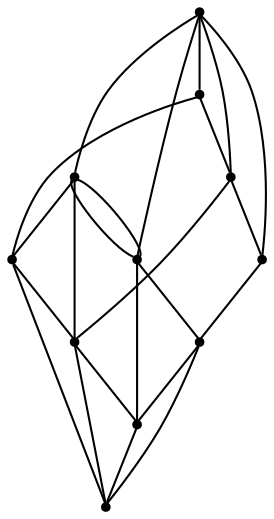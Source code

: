 graph {
  node [shape=point,comment="{\"directed\":false,\"doi\":\"10.1007/978-3-319-27261-0_15\",\"figure\":\"1 (2)\"}"]

  v0 [pos="1484.2655846842138,517.3440775840488"]
  v1 [pos="1448.8255974949705,269.2554200840199"]
  v2 [pos="1413.3834482995255,588.2232309723676"]
  v3 [pos="1377.9413626924982,233.81597851359209"]
  v4 [pos="1342.5002627059453,375.5785138681816"]
  v5 [pos="1307.058177098918,446.45965437019953"]
  v6 [pos="1271.6161232860995,340.13985124632393"]
  v7 [pos="1236.1781391320135,411.02124609889546"]
  v8 [pos="1200.7360217307773,552.7827441801339"]
  v9 [pos="1165.2949535384332,304.6960777680315"]
  v10 [pos="1129.8540125229244,481.90342784849196"]

  v0 -- v2 [id="-1",pos="1484.2655846842138,517.3440775840488 1484.2532485311804,588.2096629600283 1484.2532485311804,588.2096629600283 1484.2532485311804,588.2096629600283 1413.3834482995255,588.2232309723676 1413.3834482995255,588.2232309723676 1413.3834482995255,588.2232309723676"]
  v2 -- v10 [id="-2",pos="1413.3834482995255,588.2232309723676 1129.8550299376077,588.2013329794005 1129.8550299376077,588.2013329794005 1129.8550299376077,588.2013329794005 1129.8540125229244,481.90342784849196 1129.8540125229244,481.90342784849196 1129.8540125229244,481.90342784849196"]
  v0 -- v3 [id="-6",pos="1484.2655846842138,517.3440775840488 1484.2532485311804,233.80338816119286 1484.2532485311804,233.80338816119286 1484.2532485311804,233.80338816119286 1377.9413626924982,233.81597851359209 1377.9413626924982,233.81597851359209 1377.9413626924982,233.81597851359209"]
  v3 -- v10 [id="-20",pos="1377.9413626924982,233.81597851359209 1129.8550299376077,233.81597851359209 1129.8550299376077,233.81597851359209 1129.8550299376077,233.81597851359209 1129.8540125229244,481.90342784849196 1129.8540125229244,481.90342784849196 1129.8540125229244,481.90342784849196"]
  v0 -- v1 [id="-40",pos="1484.2655846842138,517.3440775840488 1448.8255974949705,269.2554200840199 1448.8255974949705,269.2554200840199 1448.8255974949705,269.2554200840199"]
  v0 -- v2 [id="-41",pos="1484.2655846842138,517.3440775840488 1413.3834482995255,588.2232309723676 1413.3834482995255,588.2232309723676 1413.3834482995255,588.2232309723676"]
  v10 -- v9 [id="-43",pos="1129.8540125229244,481.90342784849196 1165.2949535384332,304.6960777680315 1165.2949535384332,304.6960777680315 1165.2949535384332,304.6960777680315"]
  v1 -- v3 [id="-44",pos="1448.8255974949705,269.2554200840199 1377.9413626924982,233.81597851359209 1377.9413626924982,233.81597851359209 1377.9413626924982,233.81597851359209"]
  v9 -- v1 [id="-45",pos="1165.2949535384332,304.6960777680315 1448.8255974949705,269.2554200840199 1448.8255974949705,269.2554200840199 1448.8255974949705,269.2554200840199"]
  v2 -- v8 [id="-46",pos="1413.3834482995255,588.2232309723676 1200.7360217307773,552.7827441801339 1200.7360217307773,552.7827441801339 1200.7360217307773,552.7827441801339"]
  v8 -- v10 [id="-47",pos="1200.7360217307773,552.7827441801339 1129.8540125229244,481.90342784849196 1129.8540125229244,481.90342784849196 1129.8540125229244,481.90342784849196"]
  v3 -- v9 [id="-48",pos="1377.9413626924982,233.81597851359209 1165.2949535384332,304.6960777680315 1165.2949535384332,304.6960777680315 1165.2949535384332,304.6960777680315"]
  v4 -- v1 [id="-50",pos="1342.5002627059453,375.5785138681816 1448.8255974949705,269.2554200840199 1448.8255974949705,269.2554200840199 1448.8255974949705,269.2554200840199"]
  v8 -- v9 [id="-51",pos="1200.7360217307773,552.7827441801339 1165.2949535384332,304.6960777680315 1165.2949535384332,304.6960777680315 1165.2949535384332,304.6960777680315"]
  v4 -- v6 [id="-53",pos="1342.5002627059453,375.5785138681816 1271.6161232860995,340.13985124632393 1271.6161232860995,340.13985124632393 1271.6161232860995,340.13985124632393"]
  v5 -- v0 [id="-54",pos="1307.058177098918,446.45965437019953 1484.2655846842138,517.3440775840488 1484.2655846842138,517.3440775840488 1484.2655846842138,517.3440775840488"]
  v5 -- v2 [id="-55",pos="1307.058177098918,446.45965437019953 1413.3834482995255,588.2232309723676 1413.3834482995255,588.2232309723676 1413.3834482995255,588.2232309723676"]
  v5 -- v4 [id="-56",pos="1307.058177098918,446.45965437019953 1342.5002627059453,375.5785138681816 1342.5002627059453,375.5785138681816 1342.5002627059453,375.5785138681816"]
  v5 -- v6 [id="-59",pos="1307.058177098918,446.45965437019953 1271.6161232860995,340.13985124632393 1271.6161232860995,340.13985124632393 1271.6161232860995,340.13985124632393"]
  v5 -- v7 [id="-60",pos="1307.058177098918,446.45965437019953 1236.1781391320135,411.02124609889546 1236.1781391320135,411.02124609889546 1236.1781391320135,411.02124609889546"]
  v6 -- v3 [id="-61",pos="1271.6161232860995,340.13985124632393 1377.9413626924982,233.81597851359209 1377.9413626924982,233.81597851359209 1377.9413626924982,233.81597851359209"]
  v7 -- v8 [id="-62",pos="1236.1781391320135,411.02124609889546 1200.7360217307773,552.7827441801339 1200.7360217307773,552.7827441801339 1200.7360217307773,552.7827441801339"]
  v6 -- v7 [id="-63",pos="1271.6161232860995,340.13985124632393 1236.1781391320135,411.02124609889546 1236.1781391320135,411.02124609889546 1236.1781391320135,411.02124609889546"]
}